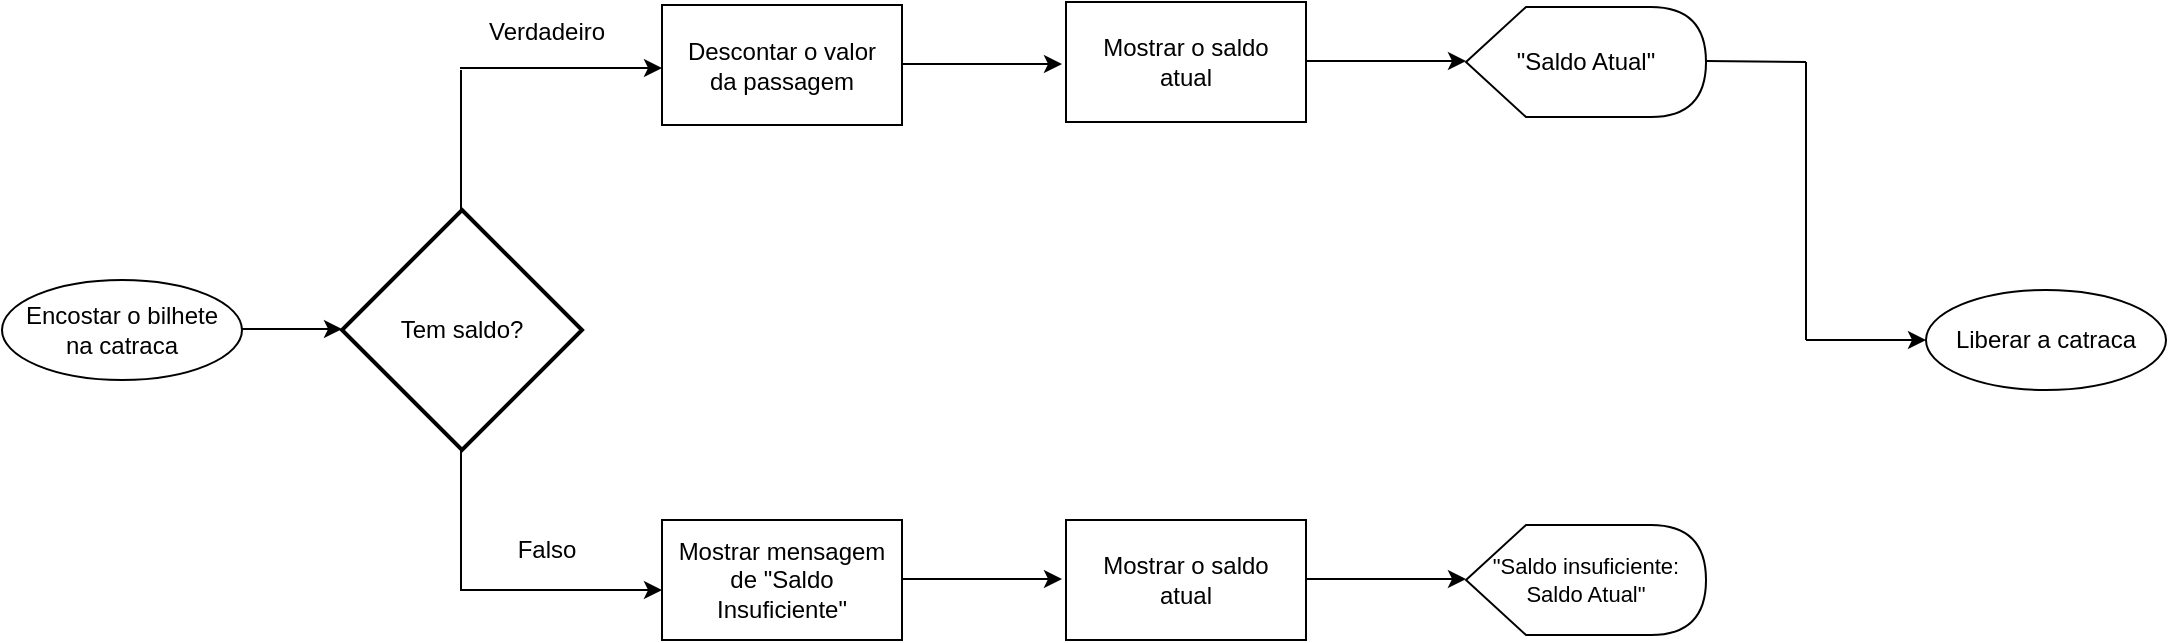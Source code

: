 <mxfile version="24.9.0">
  <diagram name="Página-1" id="13ORkV0a7DtOubYdCoFY">
    <mxGraphModel dx="1998" dy="1020" grid="1" gridSize="10" guides="1" tooltips="1" connect="1" arrows="1" fold="1" page="1" pageScale="1" pageWidth="1169" pageHeight="827" math="0" shadow="0">
      <root>
        <mxCell id="0" />
        <mxCell id="1" parent="0" />
        <mxCell id="SpteEdD6I9RfOZYcCawU-1" value="Encostar o bilhete&lt;div&gt;na&amp;nbsp;&lt;span style=&quot;background-color: initial;&quot;&gt;catraca&lt;/span&gt;&lt;/div&gt;" style="ellipse;whiteSpace=wrap;html=1;" vertex="1" parent="1">
          <mxGeometry x="38" y="395" width="120" height="50" as="geometry" />
        </mxCell>
        <mxCell id="SpteEdD6I9RfOZYcCawU-2" value="" style="endArrow=classic;html=1;rounded=0;" edge="1" parent="1">
          <mxGeometry width="50" height="50" relative="1" as="geometry">
            <mxPoint x="158" y="419.5" as="sourcePoint" />
            <mxPoint x="208" y="419.5" as="targetPoint" />
          </mxGeometry>
        </mxCell>
        <mxCell id="SpteEdD6I9RfOZYcCawU-3" value="Tem saldo?" style="strokeWidth=2;html=1;shape=mxgraph.flowchart.decision;whiteSpace=wrap;" vertex="1" parent="1">
          <mxGeometry x="208" y="360" width="120" height="120" as="geometry" />
        </mxCell>
        <mxCell id="SpteEdD6I9RfOZYcCawU-5" value="" style="endArrow=none;html=1;rounded=0;" edge="1" parent="1">
          <mxGeometry width="50" height="50" relative="1" as="geometry">
            <mxPoint x="267.5" y="360" as="sourcePoint" />
            <mxPoint x="267.5" y="290" as="targetPoint" />
          </mxGeometry>
        </mxCell>
        <mxCell id="SpteEdD6I9RfOZYcCawU-6" value="" style="endArrow=classic;html=1;rounded=0;" edge="1" parent="1">
          <mxGeometry width="50" height="50" relative="1" as="geometry">
            <mxPoint x="267" y="289" as="sourcePoint" />
            <mxPoint x="368" y="289" as="targetPoint" />
          </mxGeometry>
        </mxCell>
        <mxCell id="SpteEdD6I9RfOZYcCawU-7" value="Descontar o valor&lt;div&gt;da passagem&lt;/div&gt;" style="rounded=0;whiteSpace=wrap;html=1;" vertex="1" parent="1">
          <mxGeometry x="368" y="257.5" width="120" height="60" as="geometry" />
        </mxCell>
        <mxCell id="SpteEdD6I9RfOZYcCawU-8" value="" style="endArrow=classic;html=1;rounded=0;" edge="1" parent="1">
          <mxGeometry width="50" height="50" relative="1" as="geometry">
            <mxPoint x="488" y="287" as="sourcePoint" />
            <mxPoint x="568" y="287" as="targetPoint" />
          </mxGeometry>
        </mxCell>
        <mxCell id="SpteEdD6I9RfOZYcCawU-9" value="&quot;Saldo Atual&quot;" style="shape=display;whiteSpace=wrap;html=1;" vertex="1" parent="1">
          <mxGeometry x="770" y="258.5" width="120" height="55" as="geometry" />
        </mxCell>
        <mxCell id="SpteEdD6I9RfOZYcCawU-10" value="" style="endArrow=none;html=1;rounded=0;" edge="1" parent="1">
          <mxGeometry width="50" height="50" relative="1" as="geometry">
            <mxPoint x="890" y="285.5" as="sourcePoint" />
            <mxPoint x="940" y="286" as="targetPoint" />
          </mxGeometry>
        </mxCell>
        <mxCell id="SpteEdD6I9RfOZYcCawU-11" value="" style="endArrow=none;html=1;rounded=0;" edge="1" parent="1">
          <mxGeometry width="50" height="50" relative="1" as="geometry">
            <mxPoint x="940" y="425" as="sourcePoint" />
            <mxPoint x="940" y="286" as="targetPoint" />
          </mxGeometry>
        </mxCell>
        <mxCell id="SpteEdD6I9RfOZYcCawU-12" value="" style="endArrow=classic;html=1;rounded=0;entryX=0;entryY=0.5;entryDx=0;entryDy=0;" edge="1" parent="1" target="SpteEdD6I9RfOZYcCawU-13">
          <mxGeometry width="50" height="50" relative="1" as="geometry">
            <mxPoint x="940" y="425" as="sourcePoint" />
            <mxPoint x="990" y="424" as="targetPoint" />
          </mxGeometry>
        </mxCell>
        <mxCell id="SpteEdD6I9RfOZYcCawU-13" value="Liberar a catraca" style="ellipse;whiteSpace=wrap;html=1;" vertex="1" parent="1">
          <mxGeometry x="1000" y="400" width="120" height="50" as="geometry" />
        </mxCell>
        <mxCell id="SpteEdD6I9RfOZYcCawU-14" value="" style="endArrow=none;html=1;rounded=0;" edge="1" parent="1">
          <mxGeometry width="50" height="50" relative="1" as="geometry">
            <mxPoint x="267.5" y="550" as="sourcePoint" />
            <mxPoint x="267.5" y="480" as="targetPoint" />
          </mxGeometry>
        </mxCell>
        <mxCell id="SpteEdD6I9RfOZYcCawU-15" value="" style="endArrow=classic;html=1;rounded=0;" edge="1" parent="1">
          <mxGeometry width="50" height="50" relative="1" as="geometry">
            <mxPoint x="267" y="550" as="sourcePoint" />
            <mxPoint x="368" y="550" as="targetPoint" />
          </mxGeometry>
        </mxCell>
        <mxCell id="SpteEdD6I9RfOZYcCawU-16" value="Mostrar mensagem&lt;div&gt;de &quot;Saldo&lt;/div&gt;&lt;div&gt;Insuficiente&quot;&lt;/div&gt;" style="rounded=0;whiteSpace=wrap;html=1;" vertex="1" parent="1">
          <mxGeometry x="368" y="515" width="120" height="60" as="geometry" />
        </mxCell>
        <mxCell id="SpteEdD6I9RfOZYcCawU-17" value="" style="endArrow=classic;html=1;rounded=0;" edge="1" parent="1">
          <mxGeometry width="50" height="50" relative="1" as="geometry">
            <mxPoint x="488" y="544.5" as="sourcePoint" />
            <mxPoint x="568" y="544.5" as="targetPoint" />
          </mxGeometry>
        </mxCell>
        <mxCell id="SpteEdD6I9RfOZYcCawU-18" value="Mostrar o saldo&lt;div&gt;atual&lt;/div&gt;" style="rounded=0;whiteSpace=wrap;html=1;" vertex="1" parent="1">
          <mxGeometry x="570" y="515" width="120" height="60" as="geometry" />
        </mxCell>
        <mxCell id="SpteEdD6I9RfOZYcCawU-19" value="Mostrar o saldo&lt;div&gt;atual&lt;/div&gt;" style="rounded=0;whiteSpace=wrap;html=1;" vertex="1" parent="1">
          <mxGeometry x="570" y="256" width="120" height="60" as="geometry" />
        </mxCell>
        <mxCell id="SpteEdD6I9RfOZYcCawU-20" value="" style="endArrow=classic;html=1;rounded=0;" edge="1" parent="1">
          <mxGeometry width="50" height="50" relative="1" as="geometry">
            <mxPoint x="690" y="285.5" as="sourcePoint" />
            <mxPoint x="770" y="285.5" as="targetPoint" />
          </mxGeometry>
        </mxCell>
        <mxCell id="SpteEdD6I9RfOZYcCawU-21" value="&quot;Saldo insuficiente:&lt;div&gt;Saldo Atual&quot;&lt;/div&gt;" style="shape=display;whiteSpace=wrap;html=1;fontSize=11;align=center;" vertex="1" parent="1">
          <mxGeometry x="770" y="517.5" width="120" height="55" as="geometry" />
        </mxCell>
        <mxCell id="SpteEdD6I9RfOZYcCawU-22" value="" style="endArrow=classic;html=1;rounded=0;" edge="1" parent="1">
          <mxGeometry width="50" height="50" relative="1" as="geometry">
            <mxPoint x="690" y="544.5" as="sourcePoint" />
            <mxPoint x="770" y="544.5" as="targetPoint" />
          </mxGeometry>
        </mxCell>
        <mxCell id="SpteEdD6I9RfOZYcCawU-24" value="Verdadeiro" style="text;html=1;align=center;verticalAlign=middle;resizable=0;points=[];autosize=1;strokeColor=none;fillColor=none;" vertex="1" parent="1">
          <mxGeometry x="270" y="256" width="80" height="30" as="geometry" />
        </mxCell>
        <mxCell id="SpteEdD6I9RfOZYcCawU-26" value="Falso" style="text;html=1;align=center;verticalAlign=middle;resizable=0;points=[];autosize=1;strokeColor=none;fillColor=none;" vertex="1" parent="1">
          <mxGeometry x="285" y="515" width="50" height="30" as="geometry" />
        </mxCell>
      </root>
    </mxGraphModel>
  </diagram>
</mxfile>
